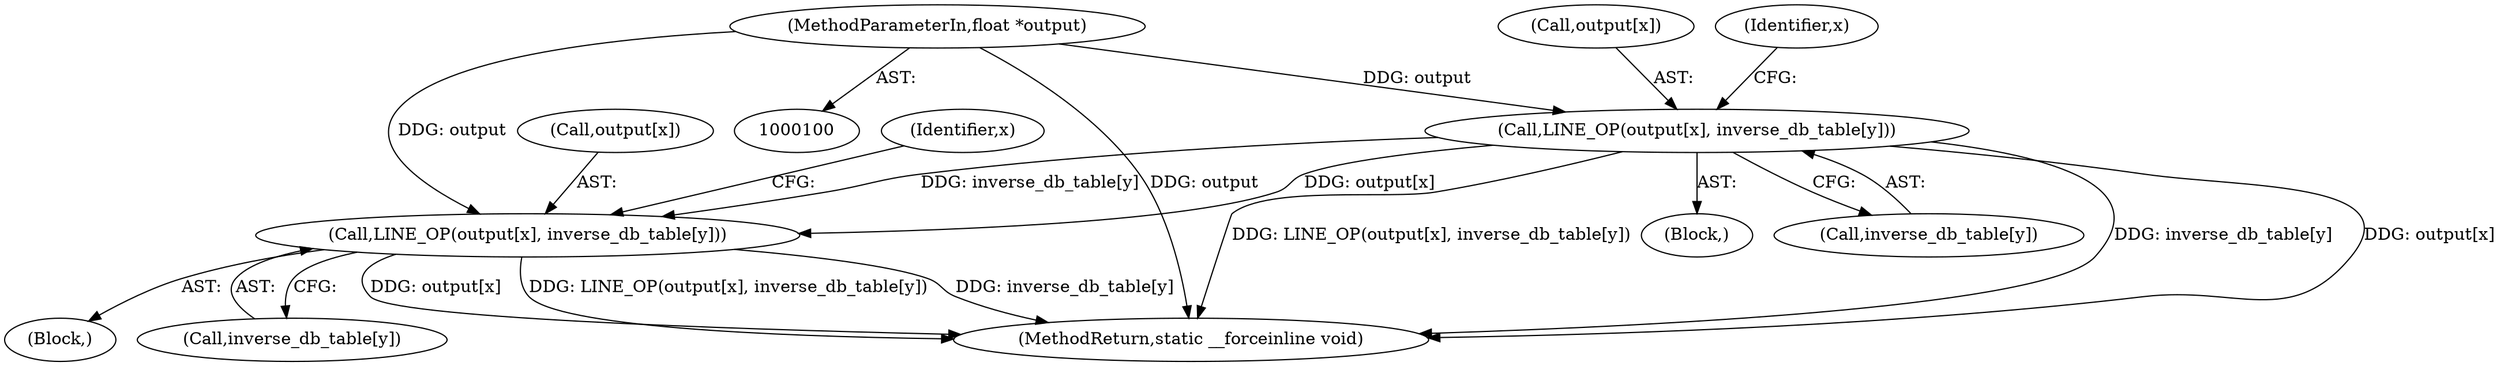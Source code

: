 digraph "1_stb_98fdfc6df88b1e34a736d5e126e6c8139c8de1a6@pointer" {
"1000220" [label="(Call,LINE_OP(output[x], inverse_db_table[y]))"];
"1000101" [label="(MethodParameterIn,float *output)"];
"1000254" [label="(Call,LINE_OP(output[x], inverse_db_table[y]))"];
"1000261" [label="(MethodReturn,static __forceinline void)"];
"1000219" [label="(Block,)"];
"1000235" [label="(Block,)"];
"1000221" [label="(Call,output[x])"];
"1000255" [label="(Call,output[x])"];
"1000229" [label="(Identifier,x)"];
"1000224" [label="(Call,inverse_db_table[y])"];
"1000258" [label="(Call,inverse_db_table[y])"];
"1000234" [label="(Identifier,x)"];
"1000220" [label="(Call,LINE_OP(output[x], inverse_db_table[y]))"];
"1000101" [label="(MethodParameterIn,float *output)"];
"1000254" [label="(Call,LINE_OP(output[x], inverse_db_table[y]))"];
"1000220" -> "1000219"  [label="AST: "];
"1000220" -> "1000224"  [label="CFG: "];
"1000221" -> "1000220"  [label="AST: "];
"1000224" -> "1000220"  [label="AST: "];
"1000229" -> "1000220"  [label="CFG: "];
"1000220" -> "1000261"  [label="DDG: output[x]"];
"1000220" -> "1000261"  [label="DDG: LINE_OP(output[x], inverse_db_table[y])"];
"1000220" -> "1000261"  [label="DDG: inverse_db_table[y]"];
"1000101" -> "1000220"  [label="DDG: output"];
"1000220" -> "1000254"  [label="DDG: output[x]"];
"1000220" -> "1000254"  [label="DDG: inverse_db_table[y]"];
"1000101" -> "1000100"  [label="AST: "];
"1000101" -> "1000261"  [label="DDG: output"];
"1000101" -> "1000254"  [label="DDG: output"];
"1000254" -> "1000235"  [label="AST: "];
"1000254" -> "1000258"  [label="CFG: "];
"1000255" -> "1000254"  [label="AST: "];
"1000258" -> "1000254"  [label="AST: "];
"1000234" -> "1000254"  [label="CFG: "];
"1000254" -> "1000261"  [label="DDG: output[x]"];
"1000254" -> "1000261"  [label="DDG: LINE_OP(output[x], inverse_db_table[y])"];
"1000254" -> "1000261"  [label="DDG: inverse_db_table[y]"];
}
